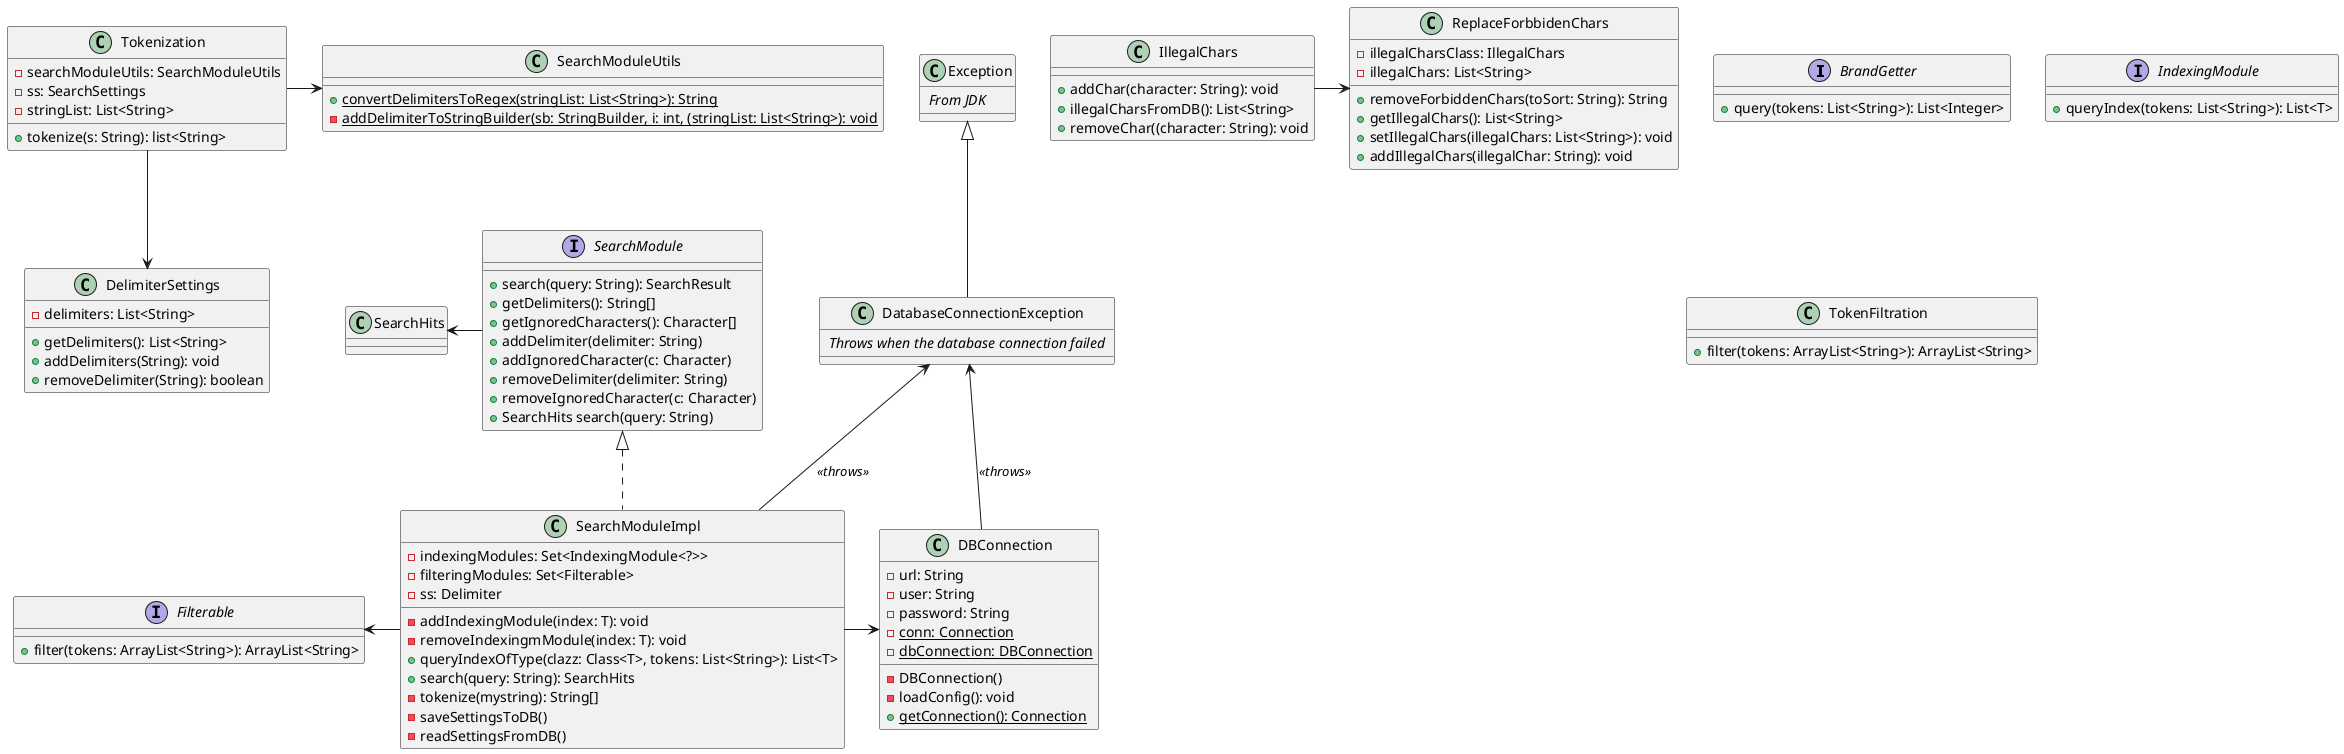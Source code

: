 @startuml

interface BrandGetter {
    + query(tokens: List<String>): List<Integer>
}

interface Filterable {
    + filter(tokens: ArrayList<String>): ArrayList<String>
}

interface IndexingModule {
    + queryIndex(tokens: List<String>): List<T>
}


interface SearchModule {
    + search(query: String): SearchResult
    + getDelimiters(): String[]
    + getIgnoredCharacters(): Character[]
    + addDelimiter(delimiter: String)
    + addIgnoredCharacter(c: Character)
    + removeDelimiter(delimiter: String)
    + removeIgnoredCharacter(c: Character)
    + SearchHits search(query: String)
}

class ReplaceForbbidenChars {
    - illegalCharsClass: IllegalChars
    - illegalChars: List<String>

    + removeForbiddenChars(toSort: String): String
    + getIllegalChars(): List<String>
    + setIllegalChars(illegalChars: List<String>): void
    + addIllegalChars(illegalChar: String): void
}

class SearchModuleImpl implements SearchModule {
    - indexingModules: Set<IndexingModule<?>>
    - filteringModules: Set<Filterable>
    - ss: Delimiter
    - addIndexingModule(index: T): void
    - removeIndexingmModule(index: T): void
    + queryIndexOfType(clazz: Class<T>, tokens: List<String>): List<T>
    + search(query: String): SearchHits
    - tokenize(mystring): String[]
    - saveSettingsToDB()
    - readSettingsFromDB()
}

class SearchModuleUtils {
    + {static}convertDelimitersToRegex(stringList: List<String>): String
    - {static}addDelimiterToStringBuilder(sb: StringBuilder, i: int, (stringList: List<String>): void
}

class DelimiterSettings {
    - delimiters: List<String>
    + getDelimiters(): List<String>
    + addDelimiters(String): void
    + removeDelimiter(String): boolean
}

class TokenFiltration {
    +filter(tokens: ArrayList<String>): ArrayList<String>
}

class Tokenization {
    - searchModuleUtils: SearchModuleUtils
    - ss: SearchSettings
    - stringList: List<String>
    +tokenize(s: String): list<String>
}

class DBConnection {
    - url: String
    - user: String
    - password: String
    - {static} conn: Connection
    - {static} dbConnection: DBConnection

    - DBConnection()
    - loadConfig(): void
    + {static} getConnection(): Connection
    ' see https://stackoverflow.com/a/36710057
}

class Exception {
    // From JDK //
}

class DatabaseConnectionException extends Exception {
    // Throws when the database connection failed //
}

class IllegalChars{
    +addChar(character: String): void
    +illegalCharsFromDB(): List<String>
    +removeChar((character: String): void
}


Tokenization -> SearchModuleUtils
Tokenization --> DelimiterSettings
SearchHits <- SearchModule
Filterable <- SearchModuleImpl
SearchModuleImpl -> DBConnection
DatabaseConnectionException <-- DBConnection: //<<throws>>//
DatabaseConnectionException <-- SearchModuleImpl: //<<throws>>//
IllegalChars -> ReplaceForbbidenChars

@enduml